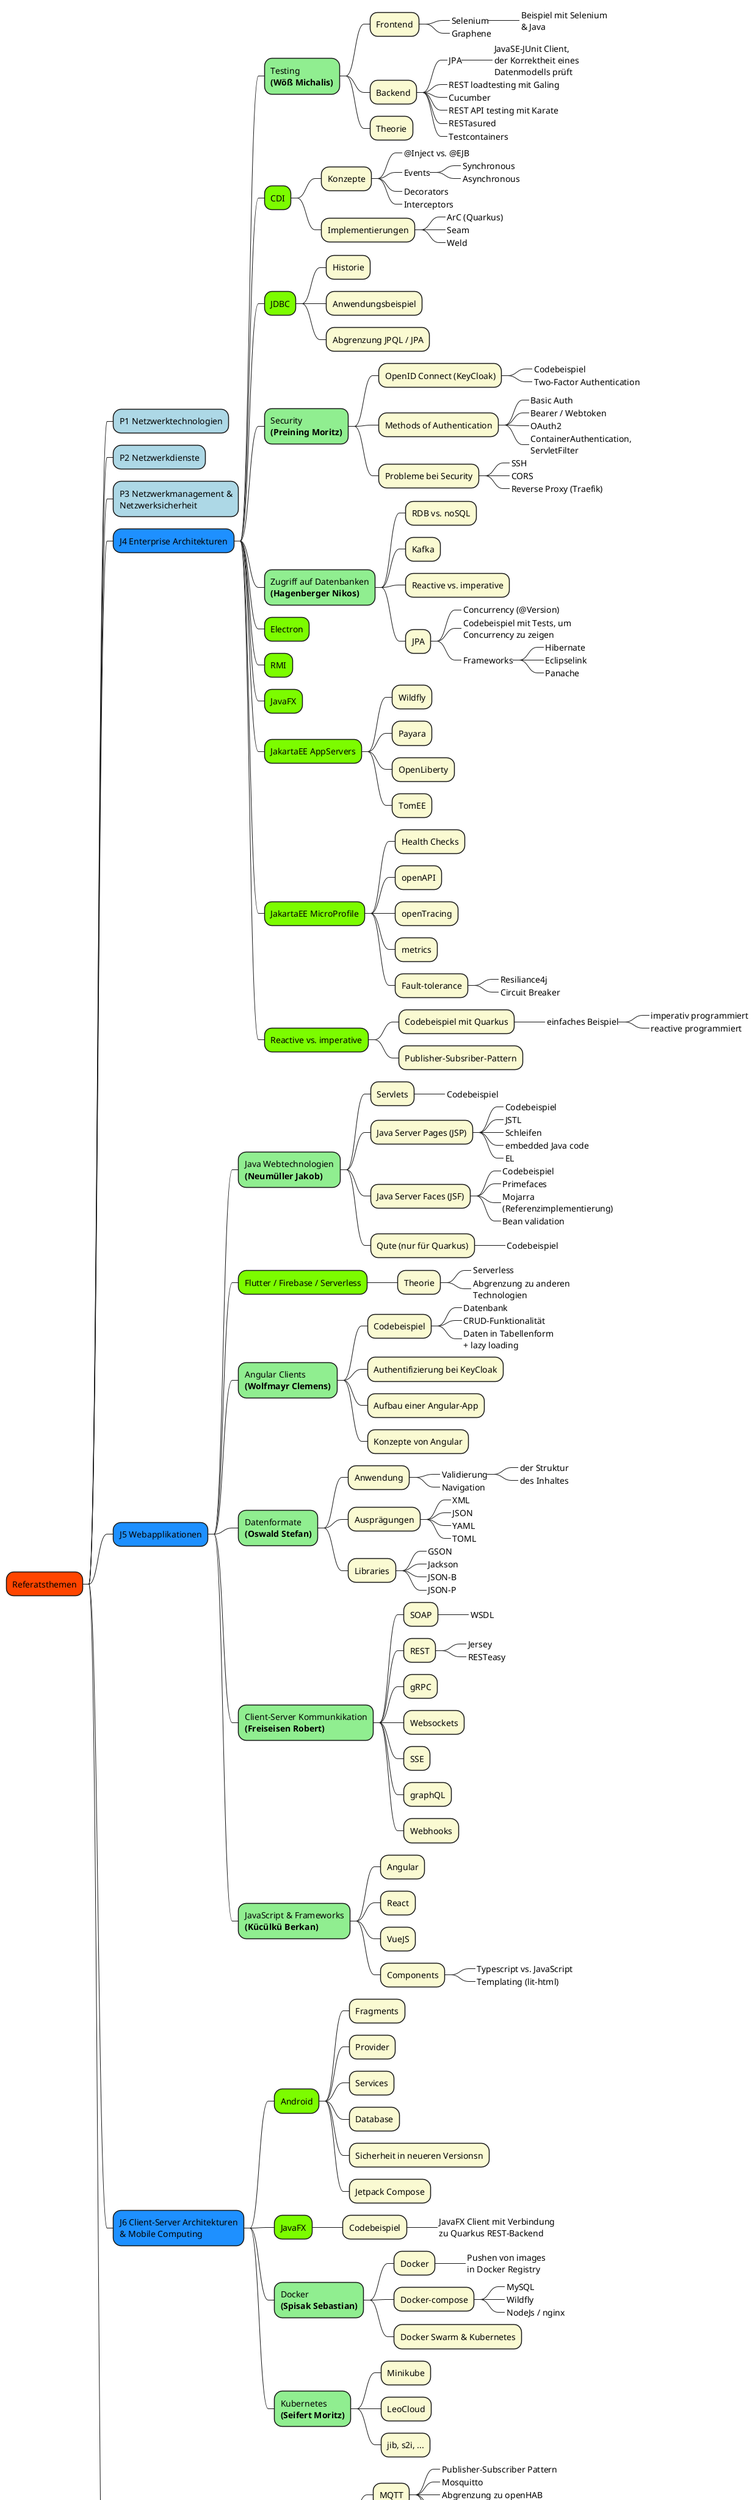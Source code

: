 @startmindmap

*[#OrangeRed] Referatsthemen



**[#LightBlue] P1 Netzwerktechnologien


**[#LightBlue] P2 Netzwerkdienste


**[#LightBlue]:P3 Netzwerkmanagement &
Netzwerksicherheit;


**[#DodgerBlue] J4 Enterprise Architekturen

***[#LightGreen]:Testing
<b>(Wöß Michalis)</b>;
****[#LightGoldenRodYellow] Frontend
*****_ Selenium
******_:Beispiel mit Selenium
& Java;
*****_ Graphene
****[#LightGoldenRodYellow] Backend
*****_ JPA
******_:JavaSE-JUnit Client,
der Korrektheit eines
Datenmodells prüft;
*****_ REST loadtesting mit Galing
*****_ Cucumber
*****_ REST API testing mit Karate
*****_ RESTasured
*****_ Testcontainers
****[#LightGoldenRodYellow] Theorie

***[#LawnGreen] CDI
****[#LightGoldenRodYellow] Konzepte
*****_ @Inject vs. @EJB
*****_ Events
******_ Synchronous
******_ Asynchronous
*****_ Decorators
*****_ Interceptors
****[#LightGoldenRodYellow] Implementierungen
*****_ ArC (Quarkus)
*****_ Seam
*****_ Weld

***[#LawnGreen] JDBC
****[#LightGoldenRodYellow] Historie
****[#LightGoldenRodYellow] Anwendungsbeispiel
****[#LightGoldenRodYellow] Abgrenzung JPQL / JPA

***[#LightGreen]:Security
<b>(Preining Moritz)</b>;
****[#LightGoldenRodYellow] OpenID Connect (KeyCloak)
*****_ Codebeispiel
*****_ Two-Factor Authentication
****[#LightGoldenRodYellow] Methods of Authentication
*****_ Basic Auth
*****_ Bearer / Webtoken
*****_ OAuth2
*****_:ContainerAuthentication,
ServletFilter;
****[#LightGoldenRodYellow] Probleme bei Security
*****_ SSH
*****_ CORS
*****_ Reverse Proxy (Traefik)

***[#LightGreen]:Zugriff auf Datenbanken
<b>(Hagenberger Nikos)</b>;
****[#LightGoldenRodYellow] RDB vs. noSQL
****[#LightGoldenRodYellow] Kafka
****[#LightGoldenRodYellow] Reactive vs. imperative
****[#LightGoldenRodYellow] JPA
*****_ Concurrency (@Version)
*****_:Codebeispiel mit Tests, um
Concurrency zu zeigen;
*****_ Frameworks
******_ Hibernate
******_ Eclipselink
******_ Panache

***[#LawnGreen] Electron

***[#LawnGreen] RMI

***[#LawnGreen] JavaFX

***[#LawnGreen] JakartaEE AppServers
****[#LightGoldenRodYellow] Wildfly
****[#LightGoldenRodYellow] Payara
****[#LightGoldenRodYellow] OpenLiberty
****[#LightGoldenRodYellow] TomEE

***[#LawnGreen] JakartaEE MicroProfile
****[#LightGoldenRodYellow] Health Checks
****[#LightGoldenRodYellow] openAPI
****[#LightGoldenRodYellow] openTracing
****[#LightGoldenRodYellow] metrics
****[#LightGoldenRodYellow] Fault-tolerance
*****_ Resiliance4j
*****_ Circuit Breaker

***[#LawnGreen] Reactive vs. imperative
****[#LightGoldenRodYellow] Codebeispiel mit Quarkus
*****_ einfaches Beispiel
******_ imperativ programmiert
******_ reactive programmiert
****[#LightGoldenRodYellow] Publisher-Subsriber-Pattern


**[#DodgerBlue] J5 Webapplikationen

***[#LightGreen]:Java Webtechnologien
<b>(Neumüller Jakob)</b>;
****[#LightGoldenRodYellow] Servlets
*****_ Codebeispiel
****[#LightGoldenRodYellow] Java Server Pages (JSP)
*****_ Codebeispiel
*****_ JSTL
*****_ Schleifen
*****_ embedded Java code
*****_ EL
****[#LightGoldenRodYellow] Java Server Faces (JSF)
*****_ Codebeispiel
*****_ Primefaces
*****_:Mojarra
(Referenzimplementierung);
*****_ Bean validation
****[#LightGoldenRodYellow] Qute (nur für Quarkus)
*****_ Codebeispiel

***[#LawnGreen] Flutter / Firebase / Serverless
****[#LightGoldenRodYellow] Theorie
*****_ Serverless
*****_:Abgrenzung zu anderen
Technologien;

***[#LightGreen]:Angular Clients
<b>(Wolfmayr Clemens)</b>;
****[#LightGoldenRodYellow] Codebeispiel
*****_ Datenbank
*****_ CRUD-Funktionalität
*****_:Daten in Tabellenform
+ lazy loading;
****[#LightGoldenRodYellow] Authentifizierung bei KeyCloak
****[#LightGoldenRodYellow] Aufbau einer Angular-App
****[#LightGoldenRodYellow] Konzepte von Angular

***[#LightGreen]:Datenformate
<b>(Oswald Stefan)</b>;
****[#LightGoldenRodYellow] Anwendung
*****_ Validierung
******_ der Struktur
******_ des Inhaltes
*****_ Navigation
****[#LightGoldenRodYellow] Ausprägungen
*****_ XML
*****_ JSON
*****_ YAML
*****_ TOML
****[#LightGoldenRodYellow] Libraries
*****_ GSON
*****_ Jackson
*****_ JSON-B
*****_ JSON-P

***[#LightGreen]:Client-Server Kommunkikation
<b>(Freiseisen Robert)</b>;
****[#LightGoldenRodYellow] SOAP
*****_ WSDL
****[#LightGoldenRodYellow] REST
*****_ Jersey
*****_ RESTeasy
****[#LightGoldenRodYellow] gRPC
****[#LightGoldenRodYellow] Websockets
****[#LightGoldenRodYellow] SSE
****[#LightGoldenRodYellow] graphQL
****[#LightGoldenRodYellow] Webhooks

***[#LightGreen]:JavaScript & Frameworks
<b>(Kücülkü Berkan)</b>;
****[#LightGoldenRodYellow] Angular
****[#LightGoldenRodYellow] React
****[#LightGoldenRodYellow] VueJS
****[#LightGoldenRodYellow] Components
*****_ Typescript vs. JavaScript
*****_ Templating (lit-html)


**[#DodgerBlue]:J6 Client-Server Architekturen
& Mobile Computing;

***[#LawnGreen] Android
****[#LightGoldenRodYellow] Fragments
****[#LightGoldenRodYellow] Provider
****[#LightGoldenRodYellow] Services
****[#LightGoldenRodYellow] Database
****[#LightGoldenRodYellow] Sicherheit in neueren Versionsn
****[#LightGoldenRodYellow] Jetpack Compose

***[#LawnGreen] JavaFX
****[#LightGoldenRodYellow] Codebeispiel
*****_:JavaFX Client mit Verbindung
zu Quarkus REST-Backend;

***[#LightGreen]:Docker
<b>(Spisak Sebastian)</b>;
****[#LightGoldenRodYellow] Docker
*****_:Pushen von images
in Docker Registry;
****[#LightGoldenRodYellow] Docker-compose
*****_ MySQL
*****_ Wildfly
*****_ NodeJs / nginx
****[#LightGoldenRodYellow] Docker Swarm & Kubernetes

***[#LightGreen]:Kubernetes
<b>(Seifert Moritz)</b>;
****[#LightGoldenRodYellow] Minikube
****[#LightGoldenRodYellow] LeoCloud
****[#LightGoldenRodYellow] jib, s2i, ...


**[#DodgerBlue]:J7 Systemnahe &
hardwarenahe Programmierung;

***[#LawnGreen] Messaging
****[#LightGoldenRodYellow] MQTT
*****_ Publisher-Subscriber Pattern
*****_ Mosquitto
*****_ Abgrenzung zu openHAB
*****_ Simulation
*****_ use in a Quarkus App
****[#LightGoldenRodYellow] Kafka
****[#LightGoldenRodYellow] JMS

***[#LightGreen]:Environment variables
<b>(Füreder Philipp)</b>;
****[#LightGoldenRodYellow] Beispiele
*****_ JAVA_HOME
*****_ MVN_HOME
****[#LightGoldenRodYellow] Bedeutung in CI/CD
*****_ docker-compose
*****_ Java

***[#LawnGreen] ShellScripts
****[#LightGoldenRodYellow] Bedeutung in CI/CD
*****_ Deployment
*****_ docker-compose

***[#LawnGreen] AMQP
****[#LightGoldenRodYellow] RabbitMQ

***[#LawnGreen] openHAB
****[#LightGoldenRodYellow] Überblick
****[#LightGoldenRodYellow] Use-cases
****[#LightGoldenRodYellow] Abgrenzung zu MQTT

***[#LawnGreen] Raspberry
****[#LightGoldenRodYellow] openHAB

***[#LawnGreen] IoT
****[#LightGoldenRodYellow] Arduino IDE
****[#LightGoldenRodYellow] platformIO
*****_ Atom
****[#LightGoldenRodYellow] Sensoren
****[#LightGoldenRodYellow] Aktoren
****[#LightGoldenRodYellow] I2C
****[#LightGoldenRodYellow] ESP8266
****[#LightGoldenRodYellow] ESP32

***[#LawnGreen] ChatBots
****[#LightGoldenRodYellow] lauffähiges Codebeispiel

@endmindmap